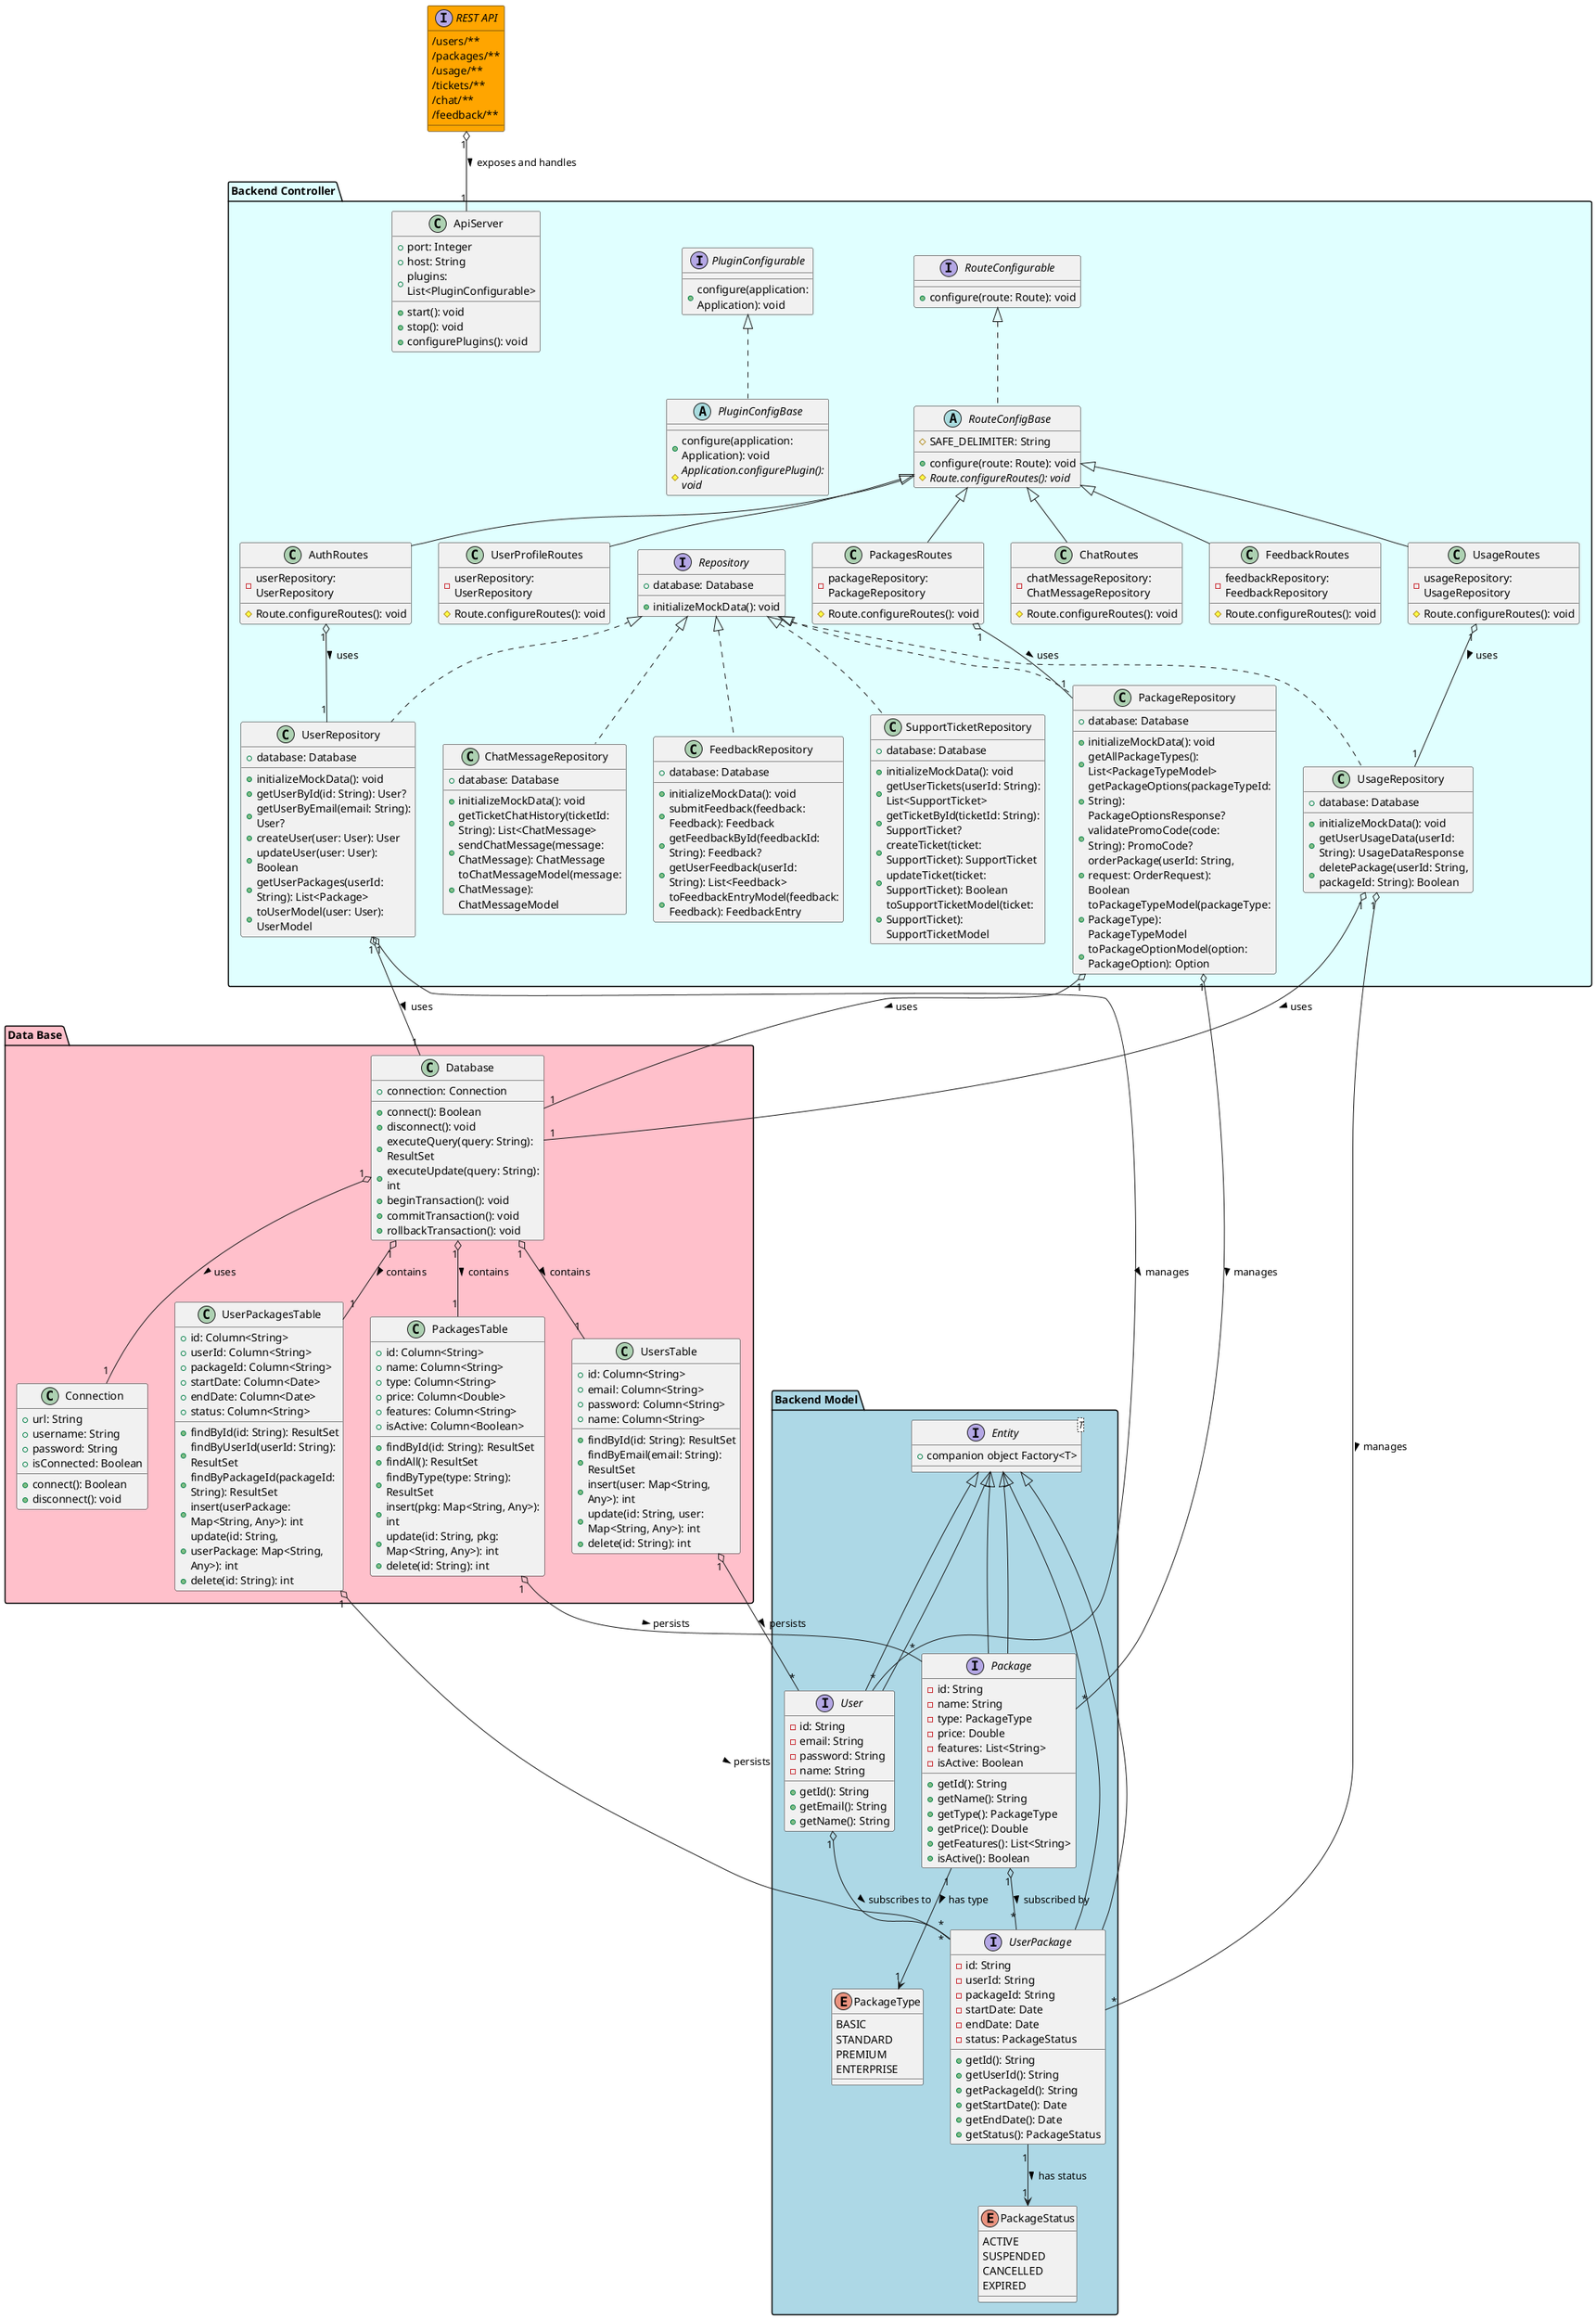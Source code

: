 @startuml REST_API_Backend_Diagram

top to bottom direction
skinparam wrapWidth 200

' =================== REST API INTERFACE ===================
interface "REST API" as RestApi #orange {
  /users/**
  /packages/**
  /usage/**
  /tickets/**
  /chat/**
  /feedback/**
}

' =================== DATABASE LAYER ===================
package "Data Base" #pink {
  class Database {
    +connection: Connection
    +connect(): Boolean
    +disconnect(): void
    +executeQuery(query: String): ResultSet
    +executeUpdate(query: String): int
    +beginTransaction(): void
    +commitTransaction(): void
    +rollbackTransaction(): void
  }

  class Connection {
    +url: String
    +username: String
    +password: String
    +isConnected: Boolean
    +connect(): Boolean
    +disconnect(): void
  }

  ' Core database tables
  class UsersTable {
    +id: Column<String>
    +email: Column<String>
    +password: Column<String>
    +name: Column<String>
    +findById(id: String): ResultSet
    +findByEmail(email: String): ResultSet
    +insert(user: Map<String, Any>): int
    +update(id: String, user: Map<String, Any>): int
    +delete(id: String): int
  }

  class PackagesTable {
    +id: Column<String>
    +name: Column<String>
    +type: Column<String>
    +price: Column<Double>
    +features: Column<String>
    +isActive: Column<Boolean>
    +findById(id: String): ResultSet
    +findAll(): ResultSet
    +findByType(type: String): ResultSet
    +insert(pkg: Map<String, Any>): int
    +update(id: String, pkg: Map<String, Any>): int
    +delete(id: String): int
  }

  class UserPackagesTable {
    +id: Column<String>
    +userId: Column<String>
    +packageId: Column<String>
    +startDate: Column<Date>
    +endDate: Column<Date>
    +status: Column<String>
    +findById(id: String): ResultSet
    +findByUserId(userId: String): ResultSet
    +findByPackageId(packageId: String): ResultSet
    +insert(userPackage: Map<String, Any>): int
    +update(id: String, userPackage: Map<String, Any>): int
    +delete(id: String): int
  }
}

' =================== BACKEND MODEL LAYER ===================
package "Backend Model" #lightblue {
  ' Entity base interface
  interface Entity<T> {
    +companion object Factory<T>
  }

  ' Core entity interfaces
  interface User extends Entity {
    -id: String
    -email: String
    -password: String
    -name: String
    +getId(): String
    +getEmail(): String
    +getName(): String
  }

  interface Package extends Entity {
    -id: String
    -name: String
    -type: PackageType
    -price: Double
    -features: List<String>
    -isActive: Boolean
    +getId(): String
    +getName(): String
    +getType(): PackageType
    +getPrice(): Double
    +getFeatures(): List<String>
    +isActive(): Boolean
  }

  interface UserPackage extends Entity {
    -id: String
    -userId: String
    -packageId: String
    -startDate: Date
    -endDate: Date
    -status: PackageStatus
    +getId(): String
    +getUserId(): String
    +getPackageId(): String
    +getStartDate(): Date
    +getEndDate(): Date
    +getStatus(): PackageStatus
  }

  ' Core enumerations
  enum PackageType {
    BASIC
    STANDARD
    PREMIUM
    ENTERPRISE
  }

  enum PackageStatus {
    ACTIVE
    SUSPENDED
    CANCELLED
    EXPIRED
  }
}

' =================== BACKEND CONTROLLER LAYER ===================
package "Backend Controller" #lightcyan {
  ' Base interfaces
  interface Repository {
    +database: Database
    +initializeMockData(): void
  }

  interface RouteConfigurable {
    +configure(route: Route): void
  }

  interface PluginConfigurable {
    +configure(application: Application): void
  }

  ' Base abstract classes
  abstract class RouteConfigBase implements RouteConfigurable {
    #SAFE_DELIMITER: String
    +configure(route: Route): void
    #{abstract} Route.configureRoutes(): void
  }

  abstract class PluginConfigBase implements PluginConfigurable {
    +configure(application: Application): void
    #{abstract} Application.configurePlugin(): void
  }

  ' Repository implementations
  class UserRepository implements Repository {
    +database: Database
    +initializeMockData(): void
    +getUserById(id: String): User?
    +getUserByEmail(email: String): User?
    +createUser(user: User): User
    +updateUser(user: User): Boolean
    +getUserPackages(userId: String): List<Package>
    +toUserModel(user: User): UserModel
  }

  class PackageRepository implements Repository {
    +database: Database
    +initializeMockData(): void
    +getAllPackageTypes(): List<PackageTypeModel>
    +getPackageOptions(packageTypeId: String): PackageOptionsResponse?
    +validatePromoCode(code: String): PromoCode?
    +orderPackage(userId: String, request: OrderRequest): Boolean
    +toPackageTypeModel(packageType: PackageType): PackageTypeModel
    +toPackageOptionModel(option: PackageOption): Option
  }

  class UsageRepository implements Repository {
    +database: Database
    +initializeMockData(): void
    +getUserUsageData(userId: String): UsageDataResponse
    +deletePackage(userId: String, packageId: String): Boolean
  }

  class SupportTicketRepository implements Repository {
    +database: Database
    +initializeMockData(): void
    +getUserTickets(userId: String): List<SupportTicket>
    +getTicketById(ticketId: String): SupportTicket?
    +createTicket(ticket: SupportTicket): SupportTicket
    +updateTicket(ticket: SupportTicket): Boolean
    +toSupportTicketModel(ticket: SupportTicket): SupportTicketModel
  }

  class ChatMessageRepository implements Repository {
    +database: Database
    +initializeMockData(): void
    +getTicketChatHistory(ticketId: String): List<ChatMessage>
    +sendChatMessage(message: ChatMessage): ChatMessage
    +toChatMessageModel(message: ChatMessage): ChatMessageModel
  }

  class FeedbackRepository implements Repository {
    +database: Database
    +initializeMockData(): void
    +submitFeedback(feedback: Feedback): Feedback
    +getFeedbackById(feedbackId: String): Feedback?
    +getUserFeedback(userId: String): List<Feedback>
    +toFeedbackEntryModel(feedback: Feedback): FeedbackEntry
  }

  ' Route implementations
  class AuthRoutes extends RouteConfigBase {
    -userRepository: UserRepository
    #Route.configureRoutes(): void
  }

  class UserProfileRoutes extends RouteConfigBase {
    -userRepository: UserRepository
    #Route.configureRoutes(): void
  }

  class PackagesRoutes extends RouteConfigBase {
    -packageRepository: PackageRepository
    #Route.configureRoutes(): void
  }

  class UsageRoutes extends RouteConfigBase {
    -usageRepository: UsageRepository
    #Route.configureRoutes(): void
  }

  class ChatRoutes extends RouteConfigBase {
    -chatMessageRepository: ChatMessageRepository
    #Route.configureRoutes(): void
  }

  class FeedbackRoutes extends RouteConfigBase {
    -feedbackRepository: FeedbackRepository
    #Route.configureRoutes(): void
  }

  ' Main application server
  class ApiServer {
    +port: Integer
    +host: String
    +plugins: List<PluginConfigurable>
    +start(): void
    +stop(): void
    +configurePlugins(): void
  }
}

' =================== BACKEND RELATIONSHIPS ===================

' Database relationships (Aggregation)
Database "1" o-- "1" Connection : uses >
Database "1" o-- "1" UsersTable : contains >
Database "1" o-- "1" PackagesTable : contains >
Database "1" o-- "1" UserPackagesTable : contains >

' Database to Backend Model relationships (Aggregation)
UsersTable "1" o-- "*" User : persists >
PackagesTable "1" o-- "*" Package : persists >
UserPackagesTable "1" o-- "*" UserPackage : persists >

' Core Repository to Entity relationships (Aggregation)
UserRepository "1" o-- "*" User : manages >
PackageRepository "1" o-- "*" Package : manages >
UsageRepository "1" o-- "*" UserPackage : manages >

' Repository to Database relationships (Aggregation)
UserRepository "1" o-- "1" Database : uses >
PackageRepository "1" o-- "1" Database : uses >
UsageRepository "1" o-- "1" Database : uses >

' Core Route to Repository relationships (Aggregation)
AuthRoutes "1" o-- "1" UserRepository : uses >
PackagesRoutes "1" o-- "1" PackageRepository : uses >
UsageRoutes "1" o-- "1" UsageRepository : uses >

' Core Entity inheritance relationships (Generalization)
User --|> Entity
Package --|> Entity
UserPackage --|> Entity

' Core Backend Model relationship notations (Aggregation)
User "1" o-- "*" UserPackage : subscribes to >
Package "1" o-- "*" UserPackage : subscribed by >

' Core Backend Type enumerations (Association)
Package "1" --> "1" PackageType : has type >
UserPackage "1" --> "1" PackageStatus : has status >

' REST API to ApiServer relationship (Aggregation)
RestApi "1" o-- "1" ApiServer : exposes and handles >

@enduml
